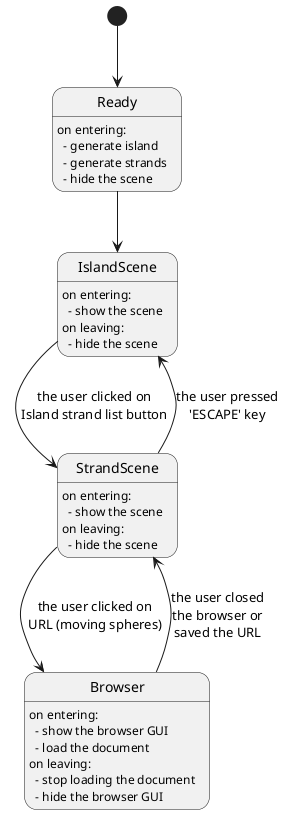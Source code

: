 @startuml

[*] --> Ready

Ready: on entering:\n  - generate island\n  - generate strands\n  - hide the scene

IslandScene : on entering:\n  - show the scene
IslandScene : on leaving:\n  - hide the scene

StrandScene : on entering:\n  - show the scene
StrandScene : on leaving:\n  - hide the scene

Browser : on entering:\n  - show the browser GUI\n  - load the document
Browser : on leaving:\n  - stop loading the document\n  - hide the browser GUI

Ready --> IslandScene
IslandScene -> StrandScene : the user clicked on\nIsland strand list button
StrandScene -> Browser : the user clicked on\nURL (moving spheres)
Browser --> StrandScene : the user closed\nthe browser or\nsaved the URL
StrandScene --> IslandScene : the user pressed\n'ESCAPE' key

@enduml
